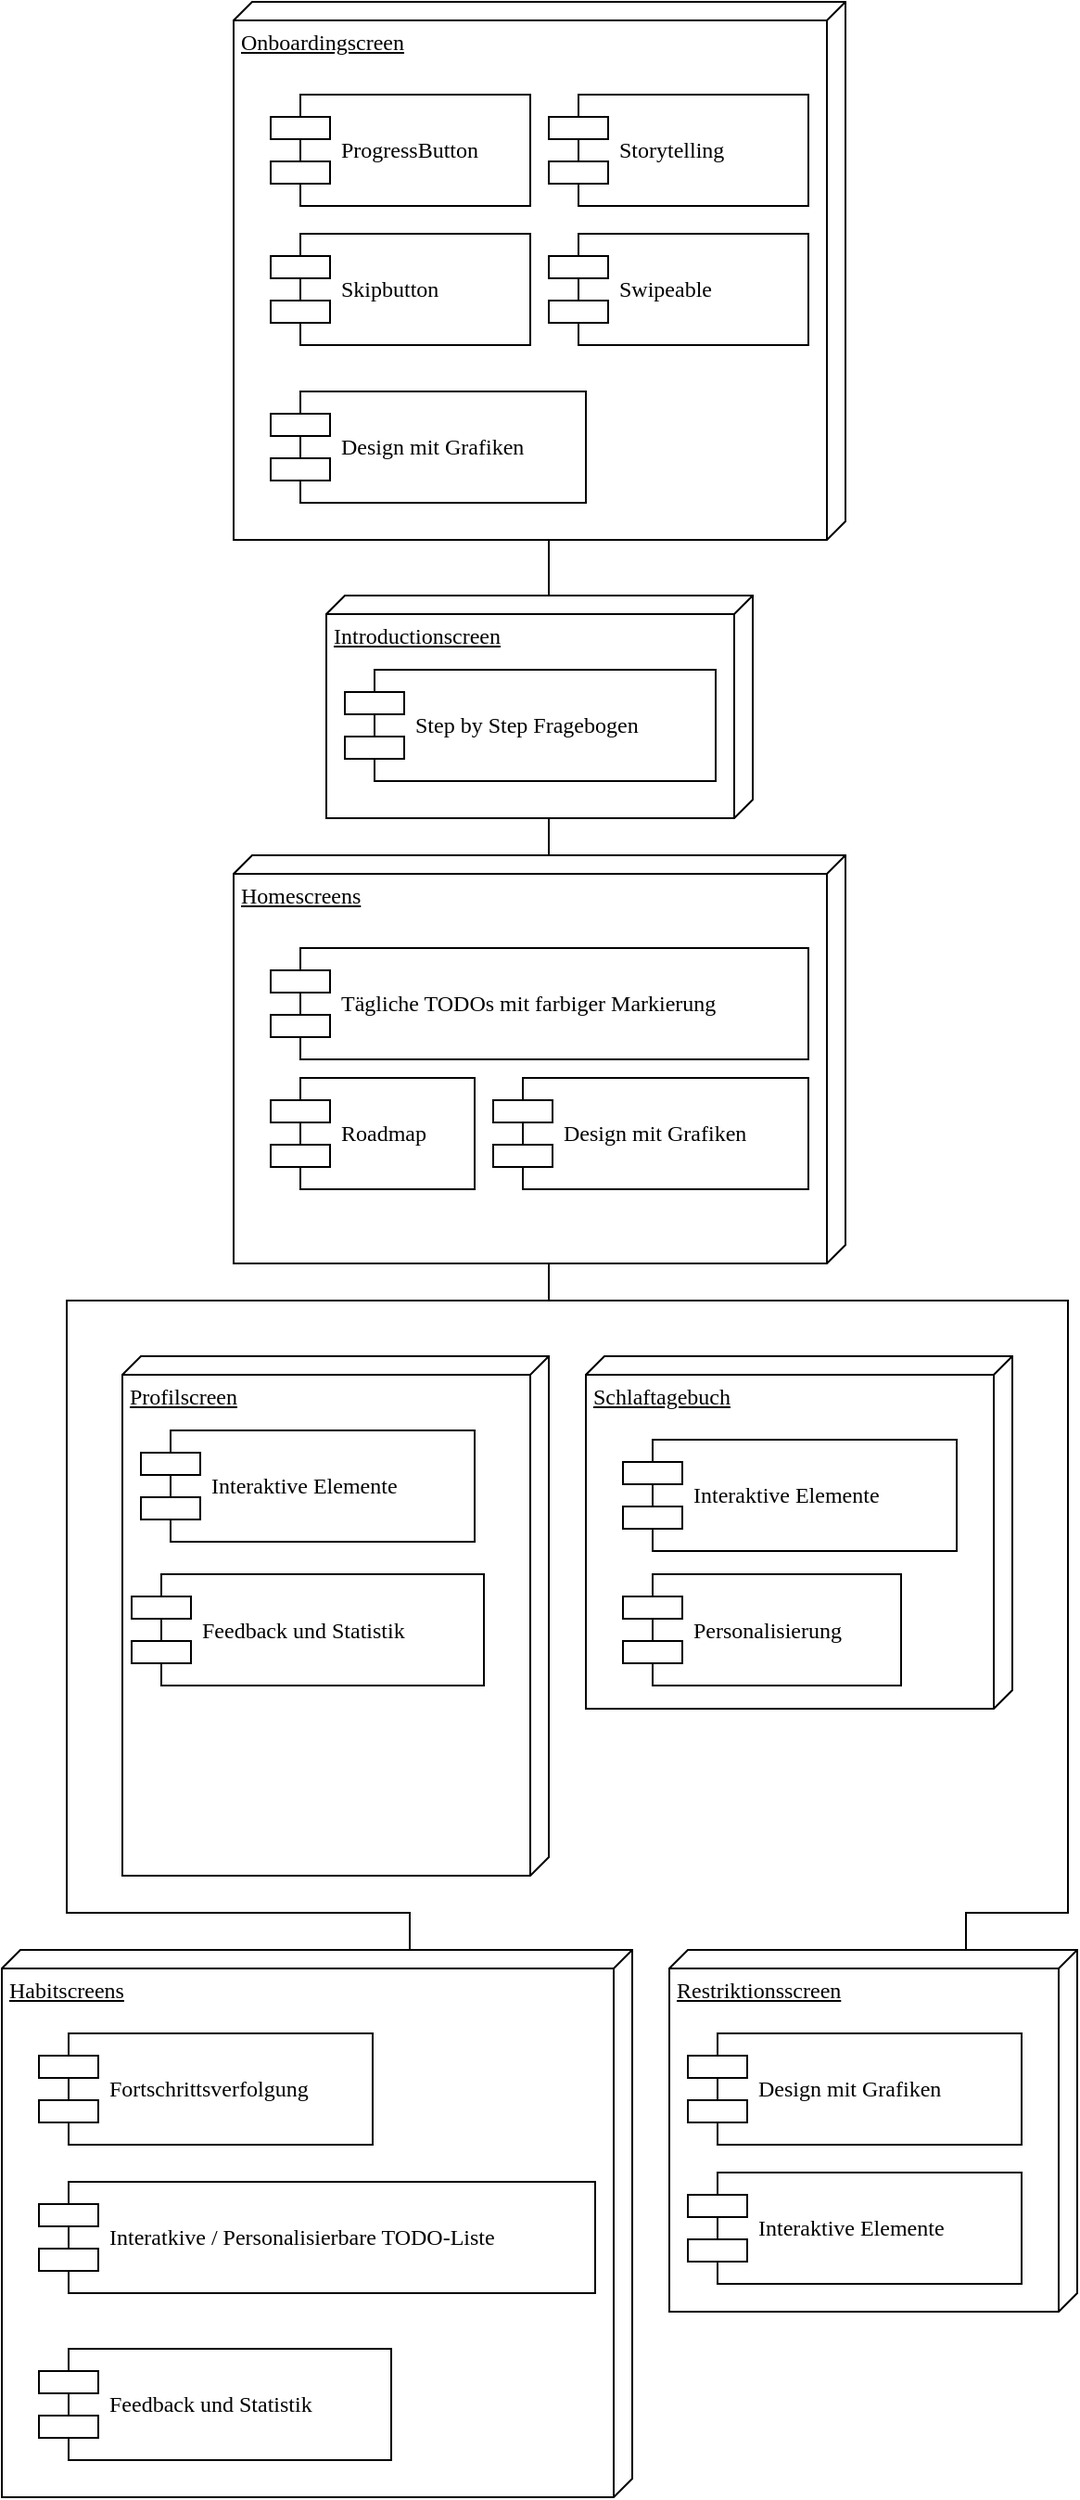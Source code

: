 <mxfile version="21.4.0" type="github">
  <diagram name="Page-1" id="5f0bae14-7c28-e335-631c-24af17079c00">
    <mxGraphModel dx="2322" dy="2127" grid="1" gridSize="10" guides="1" tooltips="1" connect="1" arrows="1" fold="1" page="1" pageScale="1" pageWidth="1100" pageHeight="850" background="none" math="0" shadow="0">
      <root>
        <mxCell id="0" />
        <mxCell id="1" parent="0" />
        <mxCell id="39150e848f15840c-1" value="Onboardingscreen" style="verticalAlign=top;align=left;spacingTop=8;spacingLeft=2;spacingRight=12;shape=cube;size=10;direction=south;fontStyle=4;html=1;rounded=0;shadow=0;comic=0;labelBackgroundColor=none;strokeWidth=1;fontFamily=Verdana;fontSize=12" parent="1" vertex="1">
          <mxGeometry x="135" y="-830" width="330" height="290" as="geometry" />
        </mxCell>
        <mxCell id="39150e848f15840c-2" value="Homescreens" style="verticalAlign=top;align=left;spacingTop=8;spacingLeft=2;spacingRight=12;shape=cube;size=10;direction=south;fontStyle=4;html=1;rounded=0;shadow=0;comic=0;labelBackgroundColor=none;strokeWidth=1;fontFamily=Verdana;fontSize=12" parent="1" vertex="1">
          <mxGeometry x="135" y="-370" width="330" height="220" as="geometry" />
        </mxCell>
        <mxCell id="39150e848f15840c-3" value="Introductionscreen" style="verticalAlign=top;align=left;spacingTop=8;spacingLeft=2;spacingRight=12;shape=cube;size=10;direction=south;fontStyle=4;html=1;rounded=0;shadow=0;comic=0;labelBackgroundColor=none;strokeWidth=1;fontFamily=Verdana;fontSize=12" parent="1" vertex="1">
          <mxGeometry x="185" y="-510" width="230" height="120" as="geometry" />
        </mxCell>
        <mxCell id="39150e848f15840c-7" value="Tägliche TODOs mit farbiger Markierung" style="shape=component;align=left;spacingLeft=36;rounded=0;shadow=0;comic=0;labelBackgroundColor=none;strokeWidth=1;fontFamily=Verdana;fontSize=12;html=1;" parent="1" vertex="1">
          <mxGeometry x="155" y="-320" width="290" height="60" as="geometry" />
        </mxCell>
        <mxCell id="39150e848f15840c-10" value="ProgressButton" style="shape=component;align=left;spacingLeft=36;rounded=0;shadow=0;comic=0;labelBackgroundColor=none;strokeWidth=1;fontFamily=Verdana;fontSize=12;html=1;" parent="1" vertex="1">
          <mxGeometry x="155" y="-780" width="140" height="60" as="geometry" />
        </mxCell>
        <mxCell id="39150e848f15840c-17" style="edgeStyle=orthogonalEdgeStyle;rounded=0;html=1;labelBackgroundColor=none;startArrow=none;startFill=0;startSize=8;endArrow=none;endFill=0;endSize=16;fontFamily=Verdana;fontSize=12;entryX=0;entryY=0;entryDx=0;entryDy=160;entryPerimeter=0;" parent="1" target="39150e848f15840c-2" edge="1">
          <mxGeometry relative="1" as="geometry">
            <Array as="points">
              <mxPoint x="305" y="-390" />
            </Array>
            <mxPoint x="410" y="-470" as="targetPoint" />
            <mxPoint x="285.059" y="-390" as="sourcePoint" />
          </mxGeometry>
        </mxCell>
        <mxCell id="39150e848f15840c-18" style="edgeStyle=orthogonalEdgeStyle;rounded=0;html=1;labelBackgroundColor=none;startArrow=none;startFill=0;startSize=8;endArrow=none;endFill=0;endSize=16;fontFamily=Verdana;fontSize=12;exitX=0;exitY=0;exitDx=0;exitDy=110;exitPerimeter=0;" parent="1" source="39150e848f15840c-3" target="39150e848f15840c-1" edge="1">
          <mxGeometry relative="1" as="geometry">
            <Array as="points">
              <mxPoint x="305" y="-530" />
              <mxPoint x="305" y="-530" />
            </Array>
            <mxPoint x="305" y="-490" as="sourcePoint" />
          </mxGeometry>
        </mxCell>
        <mxCell id="GZp-4GX_bm0-hnHdVh08-3" value="Skipbutton" style="shape=component;align=left;spacingLeft=36;rounded=0;shadow=0;comic=0;labelBackgroundColor=none;strokeWidth=1;fontFamily=Verdana;fontSize=12;html=1;" parent="1" vertex="1">
          <mxGeometry x="155" y="-705" width="140" height="60" as="geometry" />
        </mxCell>
        <mxCell id="GZp-4GX_bm0-hnHdVh08-4" value="Swipeable" style="shape=component;align=left;spacingLeft=36;rounded=0;shadow=0;comic=0;labelBackgroundColor=none;strokeWidth=1;fontFamily=Verdana;fontSize=12;html=1;" parent="1" vertex="1">
          <mxGeometry x="305" y="-705" width="140" height="60" as="geometry" />
        </mxCell>
        <mxCell id="GZp-4GX_bm0-hnHdVh08-5" value="Storytelling" style="shape=component;align=left;spacingLeft=36;rounded=0;shadow=0;comic=0;labelBackgroundColor=none;strokeWidth=1;fontFamily=Verdana;fontSize=12;html=1;" parent="1" vertex="1">
          <mxGeometry x="305" y="-780" width="140" height="60" as="geometry" />
        </mxCell>
        <mxCell id="GZp-4GX_bm0-hnHdVh08-6" value="Step by Step Fragebogen" style="shape=component;align=left;spacingLeft=36;rounded=0;shadow=0;comic=0;labelBackgroundColor=none;strokeWidth=1;fontFamily=Verdana;fontSize=12;html=1;" parent="1" vertex="1">
          <mxGeometry x="195" y="-470" width="200" height="60" as="geometry" />
        </mxCell>
        <mxCell id="GZp-4GX_bm0-hnHdVh08-7" value="Roadmap" style="shape=component;align=left;spacingLeft=36;rounded=0;shadow=0;comic=0;labelBackgroundColor=none;strokeWidth=1;fontFamily=Verdana;fontSize=12;html=1;" parent="1" vertex="1">
          <mxGeometry x="155" y="-250" width="110" height="60" as="geometry" />
        </mxCell>
        <mxCell id="GZp-4GX_bm0-hnHdVh08-10" value="Habitscreens" style="verticalAlign=top;align=left;spacingTop=8;spacingLeft=2;spacingRight=12;shape=cube;size=10;direction=south;fontStyle=4;html=1;rounded=0;shadow=0;comic=0;labelBackgroundColor=none;strokeWidth=1;fontFamily=Verdana;fontSize=12" parent="1" vertex="1">
          <mxGeometry x="10" y="220" width="340" height="295" as="geometry" />
        </mxCell>
        <mxCell id="GZp-4GX_bm0-hnHdVh08-11" value="Fortschrittsverfolgung" style="shape=component;align=left;spacingLeft=36;rounded=0;shadow=0;comic=0;labelBackgroundColor=none;strokeWidth=1;fontFamily=Verdana;fontSize=12;html=1;" parent="1" vertex="1">
          <mxGeometry x="30" y="265" width="180" height="60" as="geometry" />
        </mxCell>
        <mxCell id="GZp-4GX_bm0-hnHdVh08-12" value="Interatkive / Personalisierbare TODO-Liste" style="shape=component;align=left;spacingLeft=36;rounded=0;shadow=0;comic=0;labelBackgroundColor=none;strokeWidth=1;fontFamily=Verdana;fontSize=12;html=1;" parent="1" vertex="1">
          <mxGeometry x="30" y="345" width="300" height="60" as="geometry" />
        </mxCell>
        <mxCell id="GZp-4GX_bm0-hnHdVh08-13" value="Feedback und Statistik" style="shape=component;align=left;spacingLeft=36;rounded=0;shadow=0;comic=0;labelBackgroundColor=none;strokeWidth=1;fontFamily=Verdana;fontSize=12;html=1;" parent="1" vertex="1">
          <mxGeometry x="30" y="435" width="190" height="60" as="geometry" />
        </mxCell>
        <mxCell id="GZp-4GX_bm0-hnHdVh08-14" style="edgeStyle=orthogonalEdgeStyle;rounded=0;html=1;labelBackgroundColor=none;startArrow=none;startFill=0;startSize=8;endArrow=none;endFill=0;endSize=16;fontFamily=Verdana;fontSize=12;entryX=0;entryY=0;entryDx=0;entryDy=165;entryPerimeter=0;" parent="1" target="GZp-4GX_bm0-hnHdVh08-10" edge="1">
          <mxGeometry relative="1" as="geometry">
            <Array as="points">
              <mxPoint x="305" y="-130" />
              <mxPoint x="45" y="-130" />
              <mxPoint x="45" y="200" />
              <mxPoint x="230" y="200" />
            </Array>
            <mxPoint x="305" y="-150" as="sourcePoint" />
            <mxPoint x="470.0" y="-110.0" as="targetPoint" />
          </mxGeometry>
        </mxCell>
        <mxCell id="GZp-4GX_bm0-hnHdVh08-15" value="Design mit Grafiken" style="shape=component;align=left;spacingLeft=36;rounded=0;shadow=0;comic=0;labelBackgroundColor=none;strokeWidth=1;fontFamily=Verdana;fontSize=12;html=1;" parent="1" vertex="1">
          <mxGeometry x="275" y="-250" width="170" height="60" as="geometry" />
        </mxCell>
        <mxCell id="GZp-4GX_bm0-hnHdVh08-16" value="Design mit Grafiken" style="shape=component;align=left;spacingLeft=36;rounded=0;shadow=0;comic=0;labelBackgroundColor=none;strokeWidth=1;fontFamily=Verdana;fontSize=12;html=1;" parent="1" vertex="1">
          <mxGeometry x="155" y="-620" width="170" height="60" as="geometry" />
        </mxCell>
        <mxCell id="GZp-4GX_bm0-hnHdVh08-17" value="Schlaftagebuch" style="verticalAlign=top;align=left;spacingTop=8;spacingLeft=2;spacingRight=12;shape=cube;size=10;direction=south;fontStyle=4;html=1;rounded=0;shadow=0;comic=0;labelBackgroundColor=none;strokeWidth=1;fontFamily=Verdana;fontSize=12" parent="1" vertex="1">
          <mxGeometry x="325" y="-100" width="230" height="190" as="geometry" />
        </mxCell>
        <mxCell id="GZp-4GX_bm0-hnHdVh08-18" value="Interaktive Elemente" style="shape=component;align=left;spacingLeft=36;rounded=0;shadow=0;comic=0;labelBackgroundColor=none;strokeWidth=1;fontFamily=Verdana;fontSize=12;html=1;" parent="1" vertex="1">
          <mxGeometry x="345" y="-55" width="180" height="60" as="geometry" />
        </mxCell>
        <mxCell id="GZp-4GX_bm0-hnHdVh08-21" value="Restriktionsscreen" style="verticalAlign=top;align=left;spacingTop=8;spacingLeft=2;spacingRight=12;shape=cube;size=10;direction=south;fontStyle=4;html=1;rounded=0;shadow=0;comic=0;labelBackgroundColor=none;strokeWidth=1;fontFamily=Verdana;fontSize=12" parent="1" vertex="1">
          <mxGeometry x="370" y="220" width="220" height="195" as="geometry" />
        </mxCell>
        <mxCell id="GZp-4GX_bm0-hnHdVh08-22" value="Design mit Grafiken" style="shape=component;align=left;spacingLeft=36;rounded=0;shadow=0;comic=0;labelBackgroundColor=none;strokeWidth=1;fontFamily=Verdana;fontSize=12;html=1;" parent="1" vertex="1">
          <mxGeometry x="380" y="265" width="180" height="60" as="geometry" />
        </mxCell>
        <mxCell id="GZp-4GX_bm0-hnHdVh08-24" value="Interaktive Elemente" style="shape=component;align=left;spacingLeft=36;rounded=0;shadow=0;comic=0;labelBackgroundColor=none;strokeWidth=1;fontFamily=Verdana;fontSize=12;html=1;" parent="1" vertex="1">
          <mxGeometry x="380" y="340" width="180" height="60" as="geometry" />
        </mxCell>
        <mxCell id="GZp-4GX_bm0-hnHdVh08-25" value="Profilscreen" style="verticalAlign=top;align=left;spacingTop=8;spacingLeft=2;spacingRight=12;shape=cube;size=10;direction=south;fontStyle=4;html=1;rounded=0;shadow=0;comic=0;labelBackgroundColor=none;strokeWidth=1;fontFamily=Verdana;fontSize=12" parent="1" vertex="1">
          <mxGeometry x="75" y="-100" width="230" height="280" as="geometry" />
        </mxCell>
        <mxCell id="GZp-4GX_bm0-hnHdVh08-26" value="Interaktive Elemente" style="shape=component;align=left;spacingLeft=36;rounded=0;shadow=0;comic=0;labelBackgroundColor=none;strokeWidth=1;fontFamily=Verdana;fontSize=12;html=1;" parent="1" vertex="1">
          <mxGeometry x="85" y="-60" width="180" height="60" as="geometry" />
        </mxCell>
        <mxCell id="GZp-4GX_bm0-hnHdVh08-27" value="Feedback und Statistik" style="shape=component;align=left;spacingLeft=36;rounded=0;shadow=0;comic=0;labelBackgroundColor=none;strokeWidth=1;fontFamily=Verdana;fontSize=12;html=1;" parent="1" vertex="1">
          <mxGeometry x="80" y="17.5" width="190" height="60" as="geometry" />
        </mxCell>
        <mxCell id="GZp-4GX_bm0-hnHdVh08-28" value="Personalisierung" style="shape=component;align=left;spacingLeft=36;rounded=0;shadow=0;comic=0;labelBackgroundColor=none;strokeWidth=1;fontFamily=Verdana;fontSize=12;html=1;" parent="1" vertex="1">
          <mxGeometry x="345" y="17.5" width="150" height="60" as="geometry" />
        </mxCell>
        <mxCell id="SHw61sotzAxXoNDyE2m5-2" style="edgeStyle=orthogonalEdgeStyle;rounded=0;html=1;labelBackgroundColor=none;startArrow=none;startFill=0;startSize=8;endArrow=none;endFill=0;endSize=16;fontFamily=Verdana;fontSize=12;entryX=0;entryY=0;entryDx=0;entryDy=105;entryPerimeter=0;" edge="1" parent="1" target="GZp-4GX_bm0-hnHdVh08-21">
          <mxGeometry relative="1" as="geometry">
            <Array as="points">
              <mxPoint x="305" y="-150" />
              <mxPoint x="305" y="-130" />
              <mxPoint x="585" y="-130" />
              <mxPoint x="585" y="200" />
              <mxPoint x="530" y="200" />
            </Array>
            <mxPoint x="315" y="-150" as="sourcePoint" />
            <mxPoint x="759.95" y="150" as="targetPoint" />
          </mxGeometry>
        </mxCell>
      </root>
    </mxGraphModel>
  </diagram>
</mxfile>
